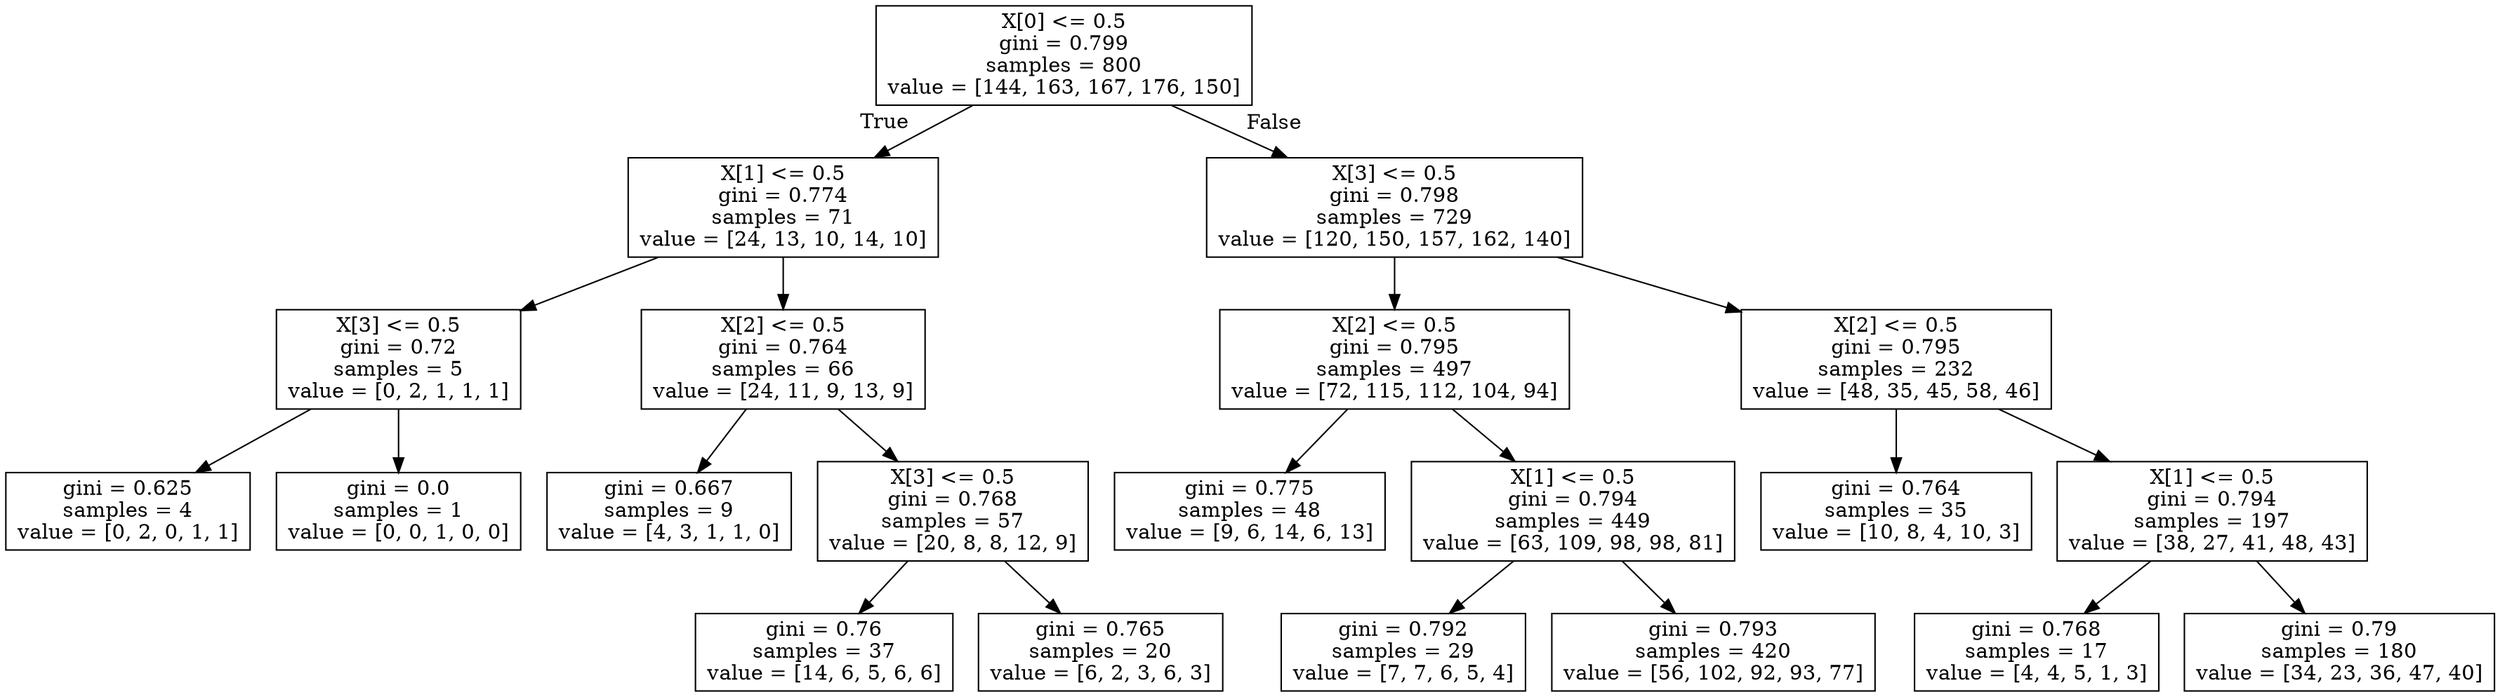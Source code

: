 digraph Tree {
node [shape=box] ;
0 [label="X[0] <= 0.5\ngini = 0.799\nsamples = 800\nvalue = [144, 163, 167, 176, 150]"] ;
1 [label="X[1] <= 0.5\ngini = 0.774\nsamples = 71\nvalue = [24, 13, 10, 14, 10]"] ;
0 -> 1 [labeldistance=2.5, labelangle=45, headlabel="True"] ;
2 [label="X[3] <= 0.5\ngini = 0.72\nsamples = 5\nvalue = [0, 2, 1, 1, 1]"] ;
1 -> 2 ;
3 [label="gini = 0.625\nsamples = 4\nvalue = [0, 2, 0, 1, 1]"] ;
2 -> 3 ;
4 [label="gini = 0.0\nsamples = 1\nvalue = [0, 0, 1, 0, 0]"] ;
2 -> 4 ;
5 [label="X[2] <= 0.5\ngini = 0.764\nsamples = 66\nvalue = [24, 11, 9, 13, 9]"] ;
1 -> 5 ;
6 [label="gini = 0.667\nsamples = 9\nvalue = [4, 3, 1, 1, 0]"] ;
5 -> 6 ;
7 [label="X[3] <= 0.5\ngini = 0.768\nsamples = 57\nvalue = [20, 8, 8, 12, 9]"] ;
5 -> 7 ;
8 [label="gini = 0.76\nsamples = 37\nvalue = [14, 6, 5, 6, 6]"] ;
7 -> 8 ;
9 [label="gini = 0.765\nsamples = 20\nvalue = [6, 2, 3, 6, 3]"] ;
7 -> 9 ;
10 [label="X[3] <= 0.5\ngini = 0.798\nsamples = 729\nvalue = [120, 150, 157, 162, 140]"] ;
0 -> 10 [labeldistance=2.5, labelangle=-45, headlabel="False"] ;
11 [label="X[2] <= 0.5\ngini = 0.795\nsamples = 497\nvalue = [72, 115, 112, 104, 94]"] ;
10 -> 11 ;
12 [label="gini = 0.775\nsamples = 48\nvalue = [9, 6, 14, 6, 13]"] ;
11 -> 12 ;
13 [label="X[1] <= 0.5\ngini = 0.794\nsamples = 449\nvalue = [63, 109, 98, 98, 81]"] ;
11 -> 13 ;
14 [label="gini = 0.792\nsamples = 29\nvalue = [7, 7, 6, 5, 4]"] ;
13 -> 14 ;
15 [label="gini = 0.793\nsamples = 420\nvalue = [56, 102, 92, 93, 77]"] ;
13 -> 15 ;
16 [label="X[2] <= 0.5\ngini = 0.795\nsamples = 232\nvalue = [48, 35, 45, 58, 46]"] ;
10 -> 16 ;
17 [label="gini = 0.764\nsamples = 35\nvalue = [10, 8, 4, 10, 3]"] ;
16 -> 17 ;
18 [label="X[1] <= 0.5\ngini = 0.794\nsamples = 197\nvalue = [38, 27, 41, 48, 43]"] ;
16 -> 18 ;
19 [label="gini = 0.768\nsamples = 17\nvalue = [4, 4, 5, 1, 3]"] ;
18 -> 19 ;
20 [label="gini = 0.79\nsamples = 180\nvalue = [34, 23, 36, 47, 40]"] ;
18 -> 20 ;
}